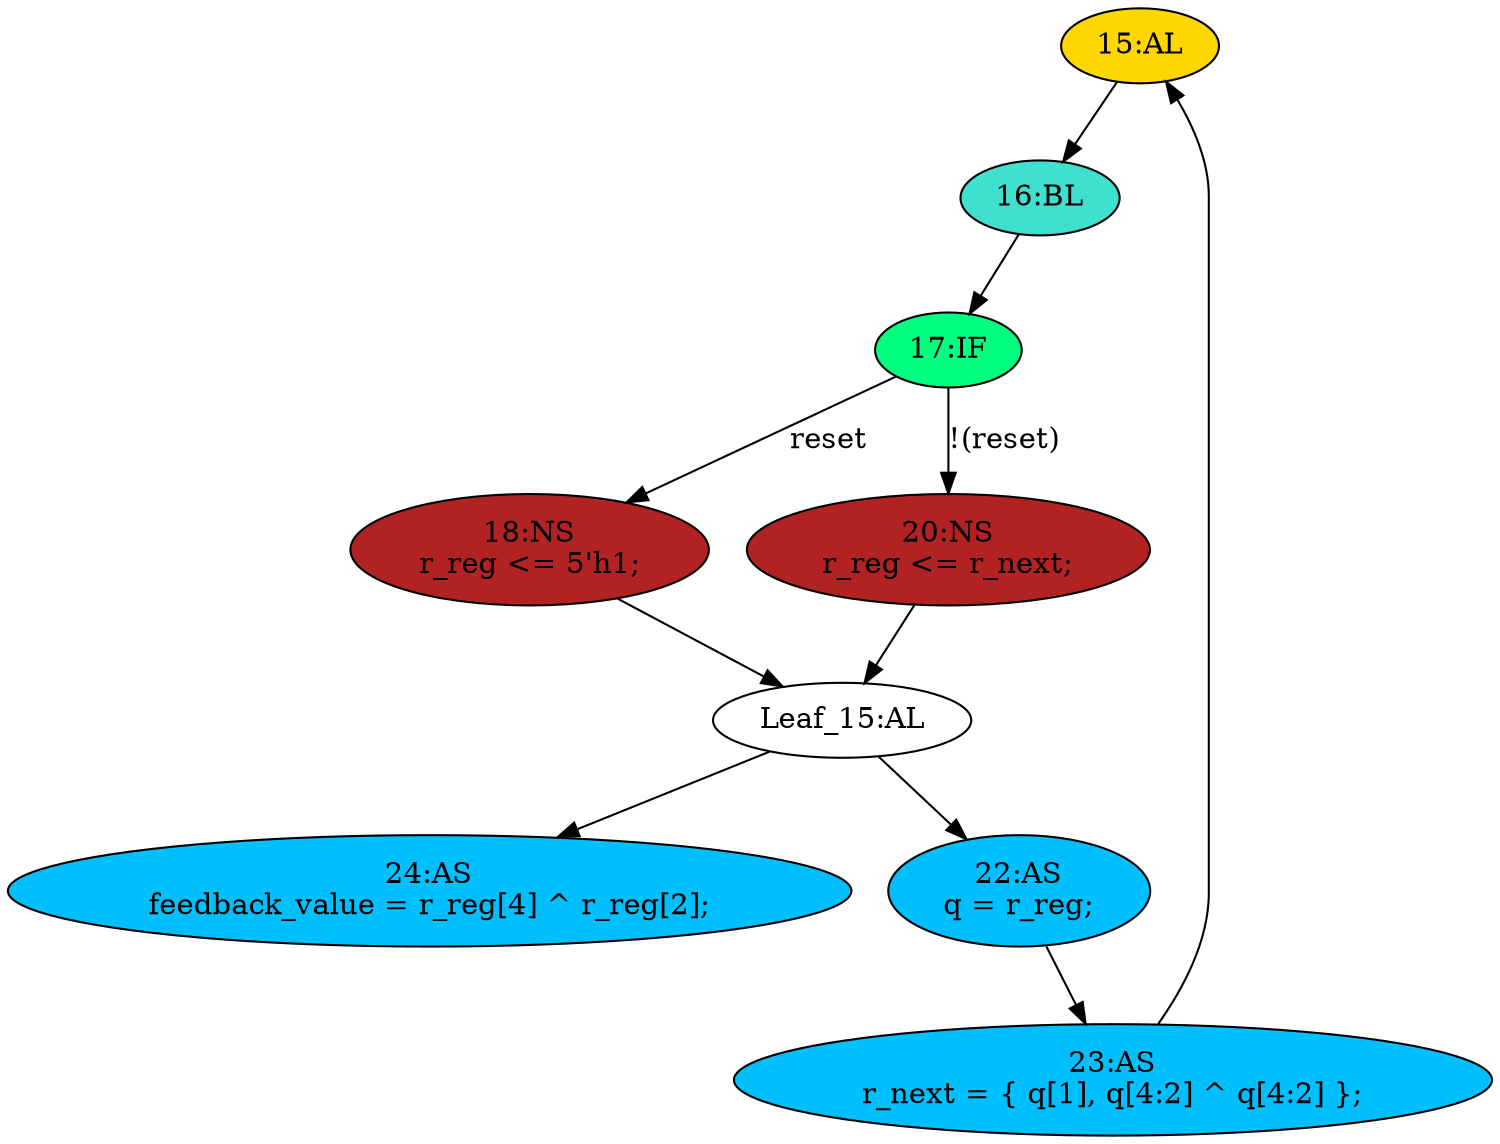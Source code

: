 strict digraph "compose( ,  )" {
	node [label="\N"];
	"15:AL"	[ast="<pyverilog.vparser.ast.Always object at 0x7f3cd95e3790>",
		clk_sens=True,
		fillcolor=gold,
		label="15:AL",
		sens="['clk', 'reset']",
		statements="[]",
		style=filled,
		typ=Always,
		use_var="['reset', 'r_next']"];
	"16:BL"	[ast="<pyverilog.vparser.ast.Block object at 0x7f3cd95e33d0>",
		fillcolor=turquoise,
		label="16:BL",
		statements="[]",
		style=filled,
		typ=Block];
	"15:AL" -> "16:BL"	[cond="[]",
		lineno=None];
	"Leaf_15:AL"	[def_var="['r_reg']",
		label="Leaf_15:AL"];
	"24:AS"	[ast="<pyverilog.vparser.ast.Assign object at 0x7f3cd98a0fd0>",
		def_var="['feedback_value']",
		fillcolor=deepskyblue,
		label="24:AS
feedback_value = r_reg[4] ^ r_reg[2];",
		statements="[]",
		style=filled,
		typ=Assign,
		use_var="['r_reg', 'r_reg']"];
	"Leaf_15:AL" -> "24:AS";
	"22:AS"	[ast="<pyverilog.vparser.ast.Assign object at 0x7f3cd95f1550>",
		def_var="['q']",
		fillcolor=deepskyblue,
		label="22:AS
q = r_reg;",
		statements="[]",
		style=filled,
		typ=Assign,
		use_var="['r_reg']"];
	"Leaf_15:AL" -> "22:AS";
	"18:NS"	[ast="<pyverilog.vparser.ast.NonblockingSubstitution object at 0x7f3cd95e3890>",
		fillcolor=firebrick,
		label="18:NS
r_reg <= 5'h1;",
		statements="[<pyverilog.vparser.ast.NonblockingSubstitution object at 0x7f3cd95e3890>]",
		style=filled,
		typ=NonblockingSubstitution];
	"18:NS" -> "Leaf_15:AL"	[cond="[]",
		lineno=None];
	"23:AS"	[ast="<pyverilog.vparser.ast.Assign object at 0x7f3cd95e6d10>",
		def_var="['r_next']",
		fillcolor=deepskyblue,
		label="23:AS
r_next = { q[1], q[4:2] ^ q[4:2] };",
		statements="[]",
		style=filled,
		typ=Assign,
		use_var="['q', 'q', 'q']"];
	"23:AS" -> "15:AL";
	"17:IF"	[ast="<pyverilog.vparser.ast.IfStatement object at 0x7f3cd95e3210>",
		fillcolor=springgreen,
		label="17:IF",
		statements="[]",
		style=filled,
		typ=IfStatement];
	"17:IF" -> "18:NS"	[cond="['reset']",
		label=reset,
		lineno=17];
	"20:NS"	[ast="<pyverilog.vparser.ast.NonblockingSubstitution object at 0x7f3cd958ebd0>",
		fillcolor=firebrick,
		label="20:NS
r_reg <= r_next;",
		statements="[<pyverilog.vparser.ast.NonblockingSubstitution object at 0x7f3cd958ebd0>]",
		style=filled,
		typ=NonblockingSubstitution];
	"17:IF" -> "20:NS"	[cond="['reset']",
		label="!(reset)",
		lineno=17];
	"20:NS" -> "Leaf_15:AL"	[cond="[]",
		lineno=None];
	"16:BL" -> "17:IF"	[cond="[]",
		lineno=None];
	"22:AS" -> "23:AS";
}
